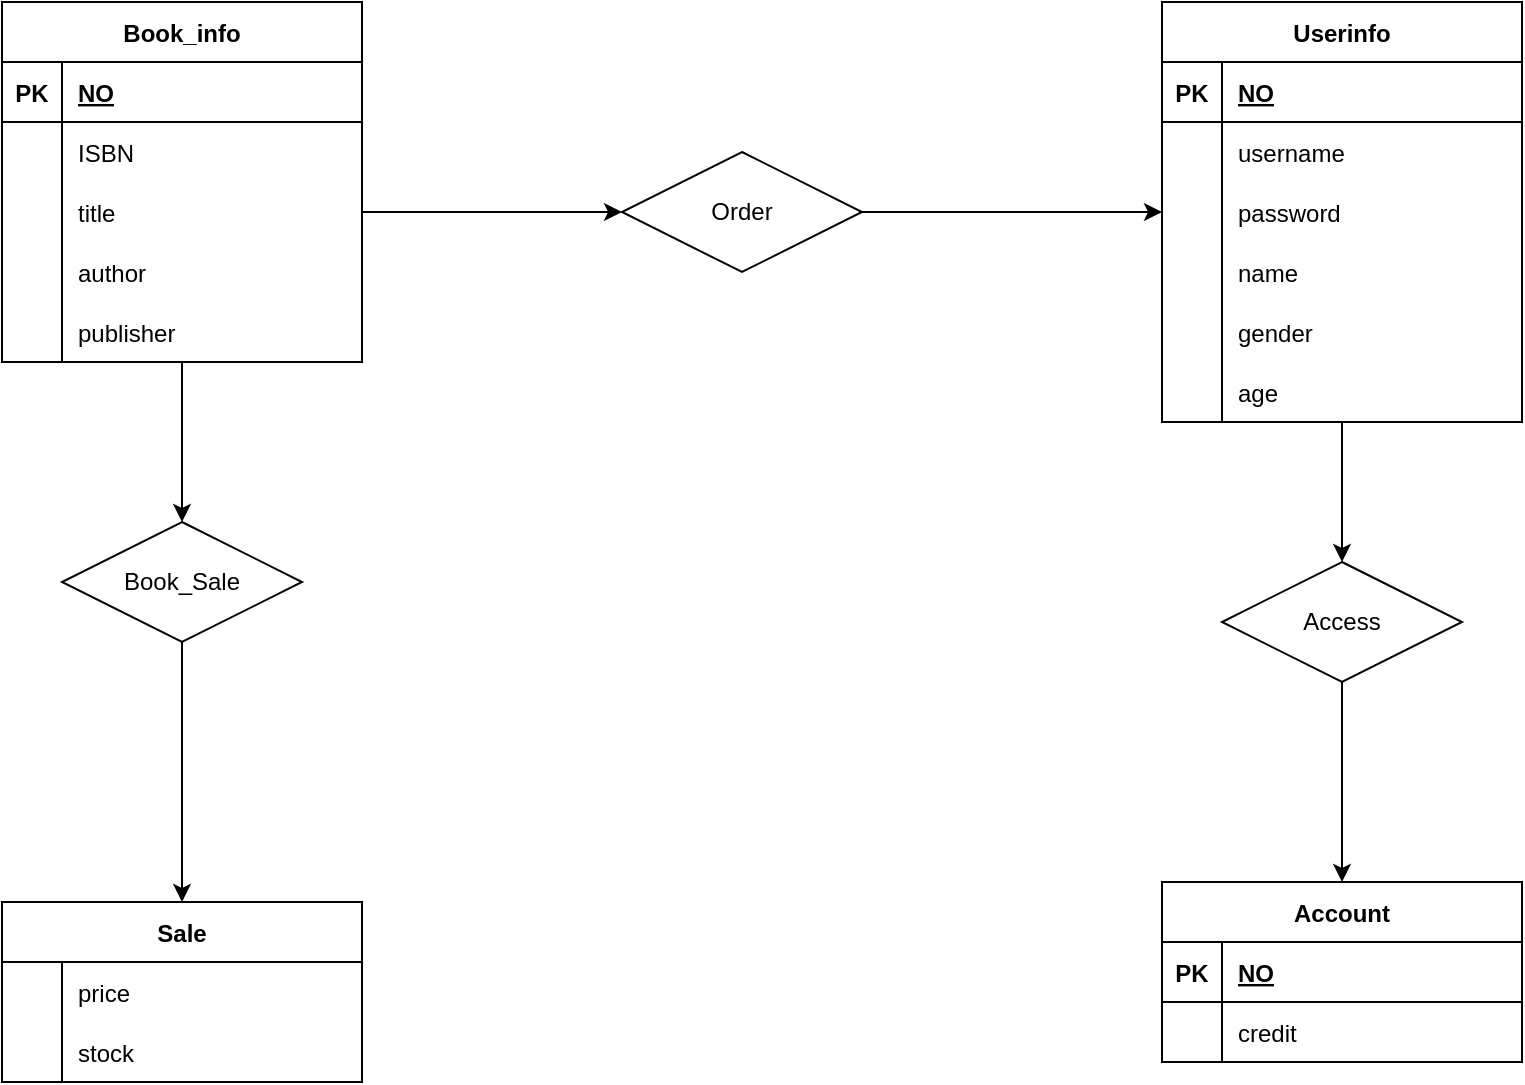 <mxfile version="20.7.4" type="google"><diagram id="Q2asJiJdXucGZQAWyI1D" name="Page-1"><mxGraphModel grid="1" page="1" gridSize="10" guides="1" tooltips="1" connect="1" arrows="1" fold="1" pageScale="1" pageWidth="3300" pageHeight="4681" math="0" shadow="0"><root><mxCell id="0"/><mxCell id="1" parent="0"/><mxCell id="vPu_8mvqvWYMqxMdXn3t-1" value="Account" style="shape=table;startSize=30;container=1;collapsible=1;childLayout=tableLayout;fixedRows=1;rowLines=0;fontStyle=1;align=center;resizeLast=1;" vertex="1" parent="1"><mxGeometry x="1160" y="720" width="180" height="90" as="geometry"/></mxCell><mxCell id="vPu_8mvqvWYMqxMdXn3t-2" value="" style="shape=tableRow;horizontal=0;startSize=0;swimlaneHead=0;swimlaneBody=0;fillColor=none;collapsible=0;dropTarget=0;points=[[0,0.5],[1,0.5]];portConstraint=eastwest;top=0;left=0;right=0;bottom=1;" vertex="1" parent="vPu_8mvqvWYMqxMdXn3t-1"><mxGeometry y="30" width="180" height="30" as="geometry"/></mxCell><mxCell id="vPu_8mvqvWYMqxMdXn3t-3" value="PK" style="shape=partialRectangle;connectable=0;fillColor=none;top=0;left=0;bottom=0;right=0;fontStyle=1;overflow=hidden;" vertex="1" parent="vPu_8mvqvWYMqxMdXn3t-2"><mxGeometry width="30" height="30" as="geometry"><mxRectangle width="30" height="30" as="alternateBounds"/></mxGeometry></mxCell><mxCell id="vPu_8mvqvWYMqxMdXn3t-4" value="NO" style="shape=partialRectangle;connectable=0;fillColor=none;top=0;left=0;bottom=0;right=0;align=left;spacingLeft=6;fontStyle=5;overflow=hidden;" vertex="1" parent="vPu_8mvqvWYMqxMdXn3t-2"><mxGeometry x="30" width="150" height="30" as="geometry"><mxRectangle width="150" height="30" as="alternateBounds"/></mxGeometry></mxCell><mxCell id="vPu_8mvqvWYMqxMdXn3t-5" value="" style="shape=tableRow;horizontal=0;startSize=0;swimlaneHead=0;swimlaneBody=0;fillColor=none;collapsible=0;dropTarget=0;points=[[0,0.5],[1,0.5]];portConstraint=eastwest;top=0;left=0;right=0;bottom=0;" vertex="1" parent="vPu_8mvqvWYMqxMdXn3t-1"><mxGeometry y="60" width="180" height="30" as="geometry"/></mxCell><mxCell id="vPu_8mvqvWYMqxMdXn3t-6" value="" style="shape=partialRectangle;connectable=0;fillColor=none;top=0;left=0;bottom=0;right=0;editable=1;overflow=hidden;" vertex="1" parent="vPu_8mvqvWYMqxMdXn3t-5"><mxGeometry width="30" height="30" as="geometry"><mxRectangle width="30" height="30" as="alternateBounds"/></mxGeometry></mxCell><mxCell id="vPu_8mvqvWYMqxMdXn3t-7" value="credit" style="shape=partialRectangle;connectable=0;fillColor=none;top=0;left=0;bottom=0;right=0;align=left;spacingLeft=6;overflow=hidden;" vertex="1" parent="vPu_8mvqvWYMqxMdXn3t-5"><mxGeometry x="30" width="150" height="30" as="geometry"><mxRectangle width="150" height="30" as="alternateBounds"/></mxGeometry></mxCell><mxCell id="vPu_8mvqvWYMqxMdXn3t-14" value="Sale" style="shape=table;startSize=30;container=1;collapsible=1;childLayout=tableLayout;fixedRows=1;rowLines=0;fontStyle=1;align=center;resizeLast=1;" vertex="1" parent="1"><mxGeometry x="580" y="730" width="180" height="90" as="geometry"/></mxCell><mxCell id="vPu_8mvqvWYMqxMdXn3t-18" value="" style="shape=tableRow;horizontal=0;startSize=0;swimlaneHead=0;swimlaneBody=0;fillColor=none;collapsible=0;dropTarget=0;points=[[0,0.5],[1,0.5]];portConstraint=eastwest;top=0;left=0;right=0;bottom=0;" vertex="1" parent="vPu_8mvqvWYMqxMdXn3t-14"><mxGeometry y="30" width="180" height="30" as="geometry"/></mxCell><mxCell id="vPu_8mvqvWYMqxMdXn3t-19" value="" style="shape=partialRectangle;connectable=0;fillColor=none;top=0;left=0;bottom=0;right=0;editable=1;overflow=hidden;" vertex="1" parent="vPu_8mvqvWYMqxMdXn3t-18"><mxGeometry width="30" height="30" as="geometry"><mxRectangle width="30" height="30" as="alternateBounds"/></mxGeometry></mxCell><mxCell id="vPu_8mvqvWYMqxMdXn3t-20" value="price" style="shape=partialRectangle;connectable=0;fillColor=none;top=0;left=0;bottom=0;right=0;align=left;spacingLeft=6;overflow=hidden;" vertex="1" parent="vPu_8mvqvWYMqxMdXn3t-18"><mxGeometry x="30" width="150" height="30" as="geometry"><mxRectangle width="150" height="30" as="alternateBounds"/></mxGeometry></mxCell><mxCell id="vPu_8mvqvWYMqxMdXn3t-21" value="" style="shape=tableRow;horizontal=0;startSize=0;swimlaneHead=0;swimlaneBody=0;fillColor=none;collapsible=0;dropTarget=0;points=[[0,0.5],[1,0.5]];portConstraint=eastwest;top=0;left=0;right=0;bottom=0;" vertex="1" parent="vPu_8mvqvWYMqxMdXn3t-14"><mxGeometry y="60" width="180" height="30" as="geometry"/></mxCell><mxCell id="vPu_8mvqvWYMqxMdXn3t-22" value="" style="shape=partialRectangle;connectable=0;fillColor=none;top=0;left=0;bottom=0;right=0;editable=1;overflow=hidden;" vertex="1" parent="vPu_8mvqvWYMqxMdXn3t-21"><mxGeometry width="30" height="30" as="geometry"><mxRectangle width="30" height="30" as="alternateBounds"/></mxGeometry></mxCell><mxCell id="vPu_8mvqvWYMqxMdXn3t-23" value="stock" style="shape=partialRectangle;connectable=0;fillColor=none;top=0;left=0;bottom=0;right=0;align=left;spacingLeft=6;overflow=hidden;" vertex="1" parent="vPu_8mvqvWYMqxMdXn3t-21"><mxGeometry x="30" width="150" height="30" as="geometry"><mxRectangle width="150" height="30" as="alternateBounds"/></mxGeometry></mxCell><mxCell id="vPu_8mvqvWYMqxMdXn3t-38" value="" style="edgeStyle=orthogonalEdgeStyle;rounded=0;orthogonalLoop=1;jettySize=auto;html=1;entryX=0.5;entryY=0;entryDx=0;entryDy=0;" edge="1" parent="1" source="vPu_8mvqvWYMqxMdXn3t-24" target="vPu_8mvqvWYMqxMdXn3t-63"><mxGeometry relative="1" as="geometry"><mxPoint x="670" y="545" as="targetPoint"/></mxGeometry></mxCell><mxCell id="vPu_8mvqvWYMqxMdXn3t-24" value="Book_info" style="shape=table;startSize=30;container=1;collapsible=1;childLayout=tableLayout;fixedRows=1;rowLines=0;fontStyle=1;align=center;resizeLast=1;" vertex="1" parent="1"><mxGeometry x="580" y="280" width="180" height="180" as="geometry"/></mxCell><mxCell id="vPu_8mvqvWYMqxMdXn3t-25" value="" style="shape=tableRow;horizontal=0;startSize=0;swimlaneHead=0;swimlaneBody=0;fillColor=none;collapsible=0;dropTarget=0;points=[[0,0.5],[1,0.5]];portConstraint=eastwest;top=0;left=0;right=0;bottom=1;" vertex="1" parent="vPu_8mvqvWYMqxMdXn3t-24"><mxGeometry y="30" width="180" height="30" as="geometry"/></mxCell><mxCell id="vPu_8mvqvWYMqxMdXn3t-26" value="PK" style="shape=partialRectangle;connectable=0;fillColor=none;top=0;left=0;bottom=0;right=0;fontStyle=1;overflow=hidden;" vertex="1" parent="vPu_8mvqvWYMqxMdXn3t-25"><mxGeometry width="30" height="30" as="geometry"><mxRectangle width="30" height="30" as="alternateBounds"/></mxGeometry></mxCell><mxCell id="vPu_8mvqvWYMqxMdXn3t-27" value="NO" style="shape=partialRectangle;connectable=0;fillColor=none;top=0;left=0;bottom=0;right=0;align=left;spacingLeft=6;fontStyle=5;overflow=hidden;" vertex="1" parent="vPu_8mvqvWYMqxMdXn3t-25"><mxGeometry x="30" width="150" height="30" as="geometry"><mxRectangle width="150" height="30" as="alternateBounds"/></mxGeometry></mxCell><mxCell id="vPu_8mvqvWYMqxMdXn3t-28" value="" style="shape=tableRow;horizontal=0;startSize=0;swimlaneHead=0;swimlaneBody=0;fillColor=none;collapsible=0;dropTarget=0;points=[[0,0.5],[1,0.5]];portConstraint=eastwest;top=0;left=0;right=0;bottom=0;" vertex="1" parent="vPu_8mvqvWYMqxMdXn3t-24"><mxGeometry y="60" width="180" height="30" as="geometry"/></mxCell><mxCell id="vPu_8mvqvWYMqxMdXn3t-29" value="" style="shape=partialRectangle;connectable=0;fillColor=none;top=0;left=0;bottom=0;right=0;editable=1;overflow=hidden;" vertex="1" parent="vPu_8mvqvWYMqxMdXn3t-28"><mxGeometry width="30" height="30" as="geometry"><mxRectangle width="30" height="30" as="alternateBounds"/></mxGeometry></mxCell><mxCell id="vPu_8mvqvWYMqxMdXn3t-30" value="ISBN" style="shape=partialRectangle;connectable=0;fillColor=none;top=0;left=0;bottom=0;right=0;align=left;spacingLeft=6;overflow=hidden;" vertex="1" parent="vPu_8mvqvWYMqxMdXn3t-28"><mxGeometry x="30" width="150" height="30" as="geometry"><mxRectangle width="150" height="30" as="alternateBounds"/></mxGeometry></mxCell><mxCell id="vPu_8mvqvWYMqxMdXn3t-31" value="" style="shape=tableRow;horizontal=0;startSize=0;swimlaneHead=0;swimlaneBody=0;fillColor=none;collapsible=0;dropTarget=0;points=[[0,0.5],[1,0.5]];portConstraint=eastwest;top=0;left=0;right=0;bottom=0;" vertex="1" parent="vPu_8mvqvWYMqxMdXn3t-24"><mxGeometry y="90" width="180" height="30" as="geometry"/></mxCell><mxCell id="vPu_8mvqvWYMqxMdXn3t-32" value="" style="shape=partialRectangle;connectable=0;fillColor=none;top=0;left=0;bottom=0;right=0;editable=1;overflow=hidden;" vertex="1" parent="vPu_8mvqvWYMqxMdXn3t-31"><mxGeometry width="30" height="30" as="geometry"><mxRectangle width="30" height="30" as="alternateBounds"/></mxGeometry></mxCell><mxCell id="vPu_8mvqvWYMqxMdXn3t-33" value="title" style="shape=partialRectangle;connectable=0;fillColor=none;top=0;left=0;bottom=0;right=0;align=left;spacingLeft=6;overflow=hidden;" vertex="1" parent="vPu_8mvqvWYMqxMdXn3t-31"><mxGeometry x="30" width="150" height="30" as="geometry"><mxRectangle width="150" height="30" as="alternateBounds"/></mxGeometry></mxCell><mxCell id="vPu_8mvqvWYMqxMdXn3t-39" value="" style="shape=tableRow;horizontal=0;startSize=0;swimlaneHead=0;swimlaneBody=0;fillColor=none;collapsible=0;dropTarget=0;points=[[0,0.5],[1,0.5]];portConstraint=eastwest;top=0;left=0;right=0;bottom=0;" vertex="1" parent="vPu_8mvqvWYMqxMdXn3t-24"><mxGeometry y="120" width="180" height="30" as="geometry"/></mxCell><mxCell id="vPu_8mvqvWYMqxMdXn3t-40" value="" style="shape=partialRectangle;connectable=0;fillColor=none;top=0;left=0;bottom=0;right=0;editable=1;overflow=hidden;" vertex="1" parent="vPu_8mvqvWYMqxMdXn3t-39"><mxGeometry width="30" height="30" as="geometry"><mxRectangle width="30" height="30" as="alternateBounds"/></mxGeometry></mxCell><mxCell id="vPu_8mvqvWYMqxMdXn3t-41" value="author" style="shape=partialRectangle;connectable=0;fillColor=none;top=0;left=0;bottom=0;right=0;align=left;spacingLeft=6;overflow=hidden;" vertex="1" parent="vPu_8mvqvWYMqxMdXn3t-39"><mxGeometry x="30" width="150" height="30" as="geometry"><mxRectangle width="150" height="30" as="alternateBounds"/></mxGeometry></mxCell><mxCell id="vPu_8mvqvWYMqxMdXn3t-34" value="" style="shape=tableRow;horizontal=0;startSize=0;swimlaneHead=0;swimlaneBody=0;fillColor=none;collapsible=0;dropTarget=0;points=[[0,0.5],[1,0.5]];portConstraint=eastwest;top=0;left=0;right=0;bottom=0;" vertex="1" parent="vPu_8mvqvWYMqxMdXn3t-24"><mxGeometry y="150" width="180" height="30" as="geometry"/></mxCell><mxCell id="vPu_8mvqvWYMqxMdXn3t-35" value="" style="shape=partialRectangle;connectable=0;fillColor=none;top=0;left=0;bottom=0;right=0;editable=1;overflow=hidden;" vertex="1" parent="vPu_8mvqvWYMqxMdXn3t-34"><mxGeometry width="30" height="30" as="geometry"><mxRectangle width="30" height="30" as="alternateBounds"/></mxGeometry></mxCell><mxCell id="vPu_8mvqvWYMqxMdXn3t-36" value="publisher" style="shape=partialRectangle;connectable=0;fillColor=none;top=0;left=0;bottom=0;right=0;align=left;spacingLeft=6;overflow=hidden;" vertex="1" parent="vPu_8mvqvWYMqxMdXn3t-34"><mxGeometry x="30" width="150" height="30" as="geometry"><mxRectangle width="150" height="30" as="alternateBounds"/></mxGeometry></mxCell><mxCell id="vPu_8mvqvWYMqxMdXn3t-70" style="edgeStyle=orthogonalEdgeStyle;rounded=0;orthogonalLoop=1;jettySize=auto;html=1;entryX=0.5;entryY=0;entryDx=0;entryDy=0;" edge="1" parent="1" source="vPu_8mvqvWYMqxMdXn3t-46" target="vPu_8mvqvWYMqxMdXn3t-69"><mxGeometry relative="1" as="geometry"/></mxCell><mxCell id="vPu_8mvqvWYMqxMdXn3t-46" value="Userinfo" style="shape=table;startSize=30;container=1;collapsible=1;childLayout=tableLayout;fixedRows=1;rowLines=0;fontStyle=1;align=center;resizeLast=1;" vertex="1" parent="1"><mxGeometry x="1160" y="280" width="180" height="210" as="geometry"/></mxCell><mxCell id="vPu_8mvqvWYMqxMdXn3t-47" value="" style="shape=tableRow;horizontal=0;startSize=0;swimlaneHead=0;swimlaneBody=0;fillColor=none;collapsible=0;dropTarget=0;points=[[0,0.5],[1,0.5]];portConstraint=eastwest;top=0;left=0;right=0;bottom=1;" vertex="1" parent="vPu_8mvqvWYMqxMdXn3t-46"><mxGeometry y="30" width="180" height="30" as="geometry"/></mxCell><mxCell id="vPu_8mvqvWYMqxMdXn3t-48" value="PK" style="shape=partialRectangle;connectable=0;fillColor=none;top=0;left=0;bottom=0;right=0;fontStyle=1;overflow=hidden;" vertex="1" parent="vPu_8mvqvWYMqxMdXn3t-47"><mxGeometry width="30" height="30" as="geometry"><mxRectangle width="30" height="30" as="alternateBounds"/></mxGeometry></mxCell><mxCell id="vPu_8mvqvWYMqxMdXn3t-49" value="NO" style="shape=partialRectangle;connectable=0;fillColor=none;top=0;left=0;bottom=0;right=0;align=left;spacingLeft=6;fontStyle=5;overflow=hidden;" vertex="1" parent="vPu_8mvqvWYMqxMdXn3t-47"><mxGeometry x="30" width="150" height="30" as="geometry"><mxRectangle width="150" height="30" as="alternateBounds"/></mxGeometry></mxCell><mxCell id="vPu_8mvqvWYMqxMdXn3t-50" value="" style="shape=tableRow;horizontal=0;startSize=0;swimlaneHead=0;swimlaneBody=0;fillColor=none;collapsible=0;dropTarget=0;points=[[0,0.5],[1,0.5]];portConstraint=eastwest;top=0;left=0;right=0;bottom=0;" vertex="1" parent="vPu_8mvqvWYMqxMdXn3t-46"><mxGeometry y="60" width="180" height="30" as="geometry"/></mxCell><mxCell id="vPu_8mvqvWYMqxMdXn3t-51" value="" style="shape=partialRectangle;connectable=0;fillColor=none;top=0;left=0;bottom=0;right=0;editable=1;overflow=hidden;" vertex="1" parent="vPu_8mvqvWYMqxMdXn3t-50"><mxGeometry width="30" height="30" as="geometry"><mxRectangle width="30" height="30" as="alternateBounds"/></mxGeometry></mxCell><mxCell id="vPu_8mvqvWYMqxMdXn3t-52" value="username    " style="shape=partialRectangle;connectable=0;fillColor=none;top=0;left=0;bottom=0;right=0;align=left;spacingLeft=6;overflow=hidden;" vertex="1" parent="vPu_8mvqvWYMqxMdXn3t-50"><mxGeometry x="30" width="150" height="30" as="geometry"><mxRectangle width="150" height="30" as="alternateBounds"/></mxGeometry></mxCell><mxCell id="vPu_8mvqvWYMqxMdXn3t-53" value="" style="shape=tableRow;horizontal=0;startSize=0;swimlaneHead=0;swimlaneBody=0;fillColor=none;collapsible=0;dropTarget=0;points=[[0,0.5],[1,0.5]];portConstraint=eastwest;top=0;left=0;right=0;bottom=0;" vertex="1" parent="vPu_8mvqvWYMqxMdXn3t-46"><mxGeometry y="90" width="180" height="30" as="geometry"/></mxCell><mxCell id="vPu_8mvqvWYMqxMdXn3t-54" value="" style="shape=partialRectangle;connectable=0;fillColor=none;top=0;left=0;bottom=0;right=0;editable=1;overflow=hidden;" vertex="1" parent="vPu_8mvqvWYMqxMdXn3t-53"><mxGeometry width="30" height="30" as="geometry"><mxRectangle width="30" height="30" as="alternateBounds"/></mxGeometry></mxCell><mxCell id="vPu_8mvqvWYMqxMdXn3t-55" value="password" style="shape=partialRectangle;connectable=0;fillColor=none;top=0;left=0;bottom=0;right=0;align=left;spacingLeft=6;overflow=hidden;" vertex="1" parent="vPu_8mvqvWYMqxMdXn3t-53"><mxGeometry x="30" width="150" height="30" as="geometry"><mxRectangle width="150" height="30" as="alternateBounds"/></mxGeometry></mxCell><mxCell id="vPu_8mvqvWYMqxMdXn3t-43" value="" style="shape=tableRow;horizontal=0;startSize=0;swimlaneHead=0;swimlaneBody=0;fillColor=none;collapsible=0;dropTarget=0;points=[[0,0.5],[1,0.5]];portConstraint=eastwest;top=0;left=0;right=0;bottom=0;" vertex="1" parent="vPu_8mvqvWYMqxMdXn3t-46"><mxGeometry y="120" width="180" height="30" as="geometry"/></mxCell><mxCell id="vPu_8mvqvWYMqxMdXn3t-44" value="" style="shape=partialRectangle;connectable=0;fillColor=none;top=0;left=0;bottom=0;right=0;editable=1;overflow=hidden;" vertex="1" parent="vPu_8mvqvWYMqxMdXn3t-43"><mxGeometry width="30" height="30" as="geometry"><mxRectangle width="30" height="30" as="alternateBounds"/></mxGeometry></mxCell><mxCell id="vPu_8mvqvWYMqxMdXn3t-45" value="name" style="shape=partialRectangle;connectable=0;fillColor=none;top=0;left=0;bottom=0;right=0;align=left;spacingLeft=6;overflow=hidden;" vertex="1" parent="vPu_8mvqvWYMqxMdXn3t-43"><mxGeometry x="30" width="150" height="30" as="geometry"><mxRectangle width="150" height="30" as="alternateBounds"/></mxGeometry></mxCell><mxCell id="vPu_8mvqvWYMqxMdXn3t-56" value="" style="shape=tableRow;horizontal=0;startSize=0;swimlaneHead=0;swimlaneBody=0;fillColor=none;collapsible=0;dropTarget=0;points=[[0,0.5],[1,0.5]];portConstraint=eastwest;top=0;left=0;right=0;bottom=0;" vertex="1" parent="vPu_8mvqvWYMqxMdXn3t-46"><mxGeometry y="150" width="180" height="30" as="geometry"/></mxCell><mxCell id="vPu_8mvqvWYMqxMdXn3t-57" value="" style="shape=partialRectangle;connectable=0;fillColor=none;top=0;left=0;bottom=0;right=0;editable=1;overflow=hidden;" vertex="1" parent="vPu_8mvqvWYMqxMdXn3t-56"><mxGeometry width="30" height="30" as="geometry"><mxRectangle width="30" height="30" as="alternateBounds"/></mxGeometry></mxCell><mxCell id="vPu_8mvqvWYMqxMdXn3t-58" value="gender" style="shape=partialRectangle;connectable=0;fillColor=none;top=0;left=0;bottom=0;right=0;align=left;spacingLeft=6;overflow=hidden;" vertex="1" parent="vPu_8mvqvWYMqxMdXn3t-56"><mxGeometry x="30" width="150" height="30" as="geometry"><mxRectangle width="150" height="30" as="alternateBounds"/></mxGeometry></mxCell><mxCell id="vPu_8mvqvWYMqxMdXn3t-59" value="" style="shape=tableRow;horizontal=0;startSize=0;swimlaneHead=0;swimlaneBody=0;fillColor=none;collapsible=0;dropTarget=0;points=[[0,0.5],[1,0.5]];portConstraint=eastwest;top=0;left=0;right=0;bottom=0;" vertex="1" parent="vPu_8mvqvWYMqxMdXn3t-46"><mxGeometry y="180" width="180" height="30" as="geometry"/></mxCell><mxCell id="vPu_8mvqvWYMqxMdXn3t-60" value="" style="shape=partialRectangle;connectable=0;fillColor=none;top=0;left=0;bottom=0;right=0;editable=1;overflow=hidden;" vertex="1" parent="vPu_8mvqvWYMqxMdXn3t-59"><mxGeometry width="30" height="30" as="geometry"><mxRectangle width="30" height="30" as="alternateBounds"/></mxGeometry></mxCell><mxCell id="vPu_8mvqvWYMqxMdXn3t-61" value="age" style="shape=partialRectangle;connectable=0;fillColor=none;top=0;left=0;bottom=0;right=0;align=left;spacingLeft=6;overflow=hidden;" vertex="1" parent="vPu_8mvqvWYMqxMdXn3t-59"><mxGeometry x="30" width="150" height="30" as="geometry"><mxRectangle width="150" height="30" as="alternateBounds"/></mxGeometry></mxCell><mxCell id="vPu_8mvqvWYMqxMdXn3t-64" style="edgeStyle=orthogonalEdgeStyle;rounded=0;orthogonalLoop=1;jettySize=auto;html=1;exitX=0.5;exitY=1;exitDx=0;exitDy=0;" edge="1" parent="1" source="vPu_8mvqvWYMqxMdXn3t-63" target="vPu_8mvqvWYMqxMdXn3t-14"><mxGeometry relative="1" as="geometry"/></mxCell><mxCell id="vPu_8mvqvWYMqxMdXn3t-63" value="Book_Sale" style="shape=rhombus;perimeter=rhombusPerimeter;whiteSpace=wrap;html=1;align=center;" vertex="1" parent="1"><mxGeometry x="610" y="540" width="120" height="60" as="geometry"/></mxCell><mxCell id="vPu_8mvqvWYMqxMdXn3t-68" style="edgeStyle=orthogonalEdgeStyle;rounded=0;orthogonalLoop=1;jettySize=auto;html=1;exitX=1;exitY=0.5;exitDx=0;exitDy=0;" edge="1" parent="1" source="vPu_8mvqvWYMqxMdXn3t-65" target="vPu_8mvqvWYMqxMdXn3t-53"><mxGeometry relative="1" as="geometry"/></mxCell><mxCell id="vPu_8mvqvWYMqxMdXn3t-65" value="Order" style="shape=rhombus;perimeter=rhombusPerimeter;whiteSpace=wrap;html=1;align=center;" vertex="1" parent="1"><mxGeometry x="890" y="355" width="120" height="60" as="geometry"/></mxCell><mxCell id="vPu_8mvqvWYMqxMdXn3t-67" style="edgeStyle=orthogonalEdgeStyle;rounded=0;orthogonalLoop=1;jettySize=auto;html=1;exitX=1;exitY=0.5;exitDx=0;exitDy=0;" edge="1" parent="1" source="vPu_8mvqvWYMqxMdXn3t-31"><mxGeometry relative="1" as="geometry"><mxPoint x="890" y="385" as="targetPoint"/></mxGeometry></mxCell><mxCell id="vPu_8mvqvWYMqxMdXn3t-71" style="edgeStyle=orthogonalEdgeStyle;rounded=0;orthogonalLoop=1;jettySize=auto;html=1;entryX=0.5;entryY=0;entryDx=0;entryDy=0;" edge="1" parent="1" source="vPu_8mvqvWYMqxMdXn3t-69" target="vPu_8mvqvWYMqxMdXn3t-1"><mxGeometry relative="1" as="geometry"/></mxCell><mxCell id="vPu_8mvqvWYMqxMdXn3t-69" value="Access" style="shape=rhombus;perimeter=rhombusPerimeter;whiteSpace=wrap;html=1;align=center;" vertex="1" parent="1"><mxGeometry x="1190" y="560" width="120" height="60" as="geometry"/></mxCell></root></mxGraphModel></diagram></mxfile>